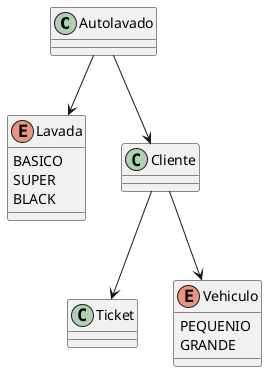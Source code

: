@startuml
'https://plantuml.com/class-diagram

class Autolavado {
}
enum Lavada {
        BASICO
        SUPER
        BLACK
}
Autolavado --> Cliente
Cliente --> Ticket
Cliente --> Vehiculo
Autolavado --> Lavada
enum Vehiculo {
        PEQUENIO
        GRANDE
}





@enduml